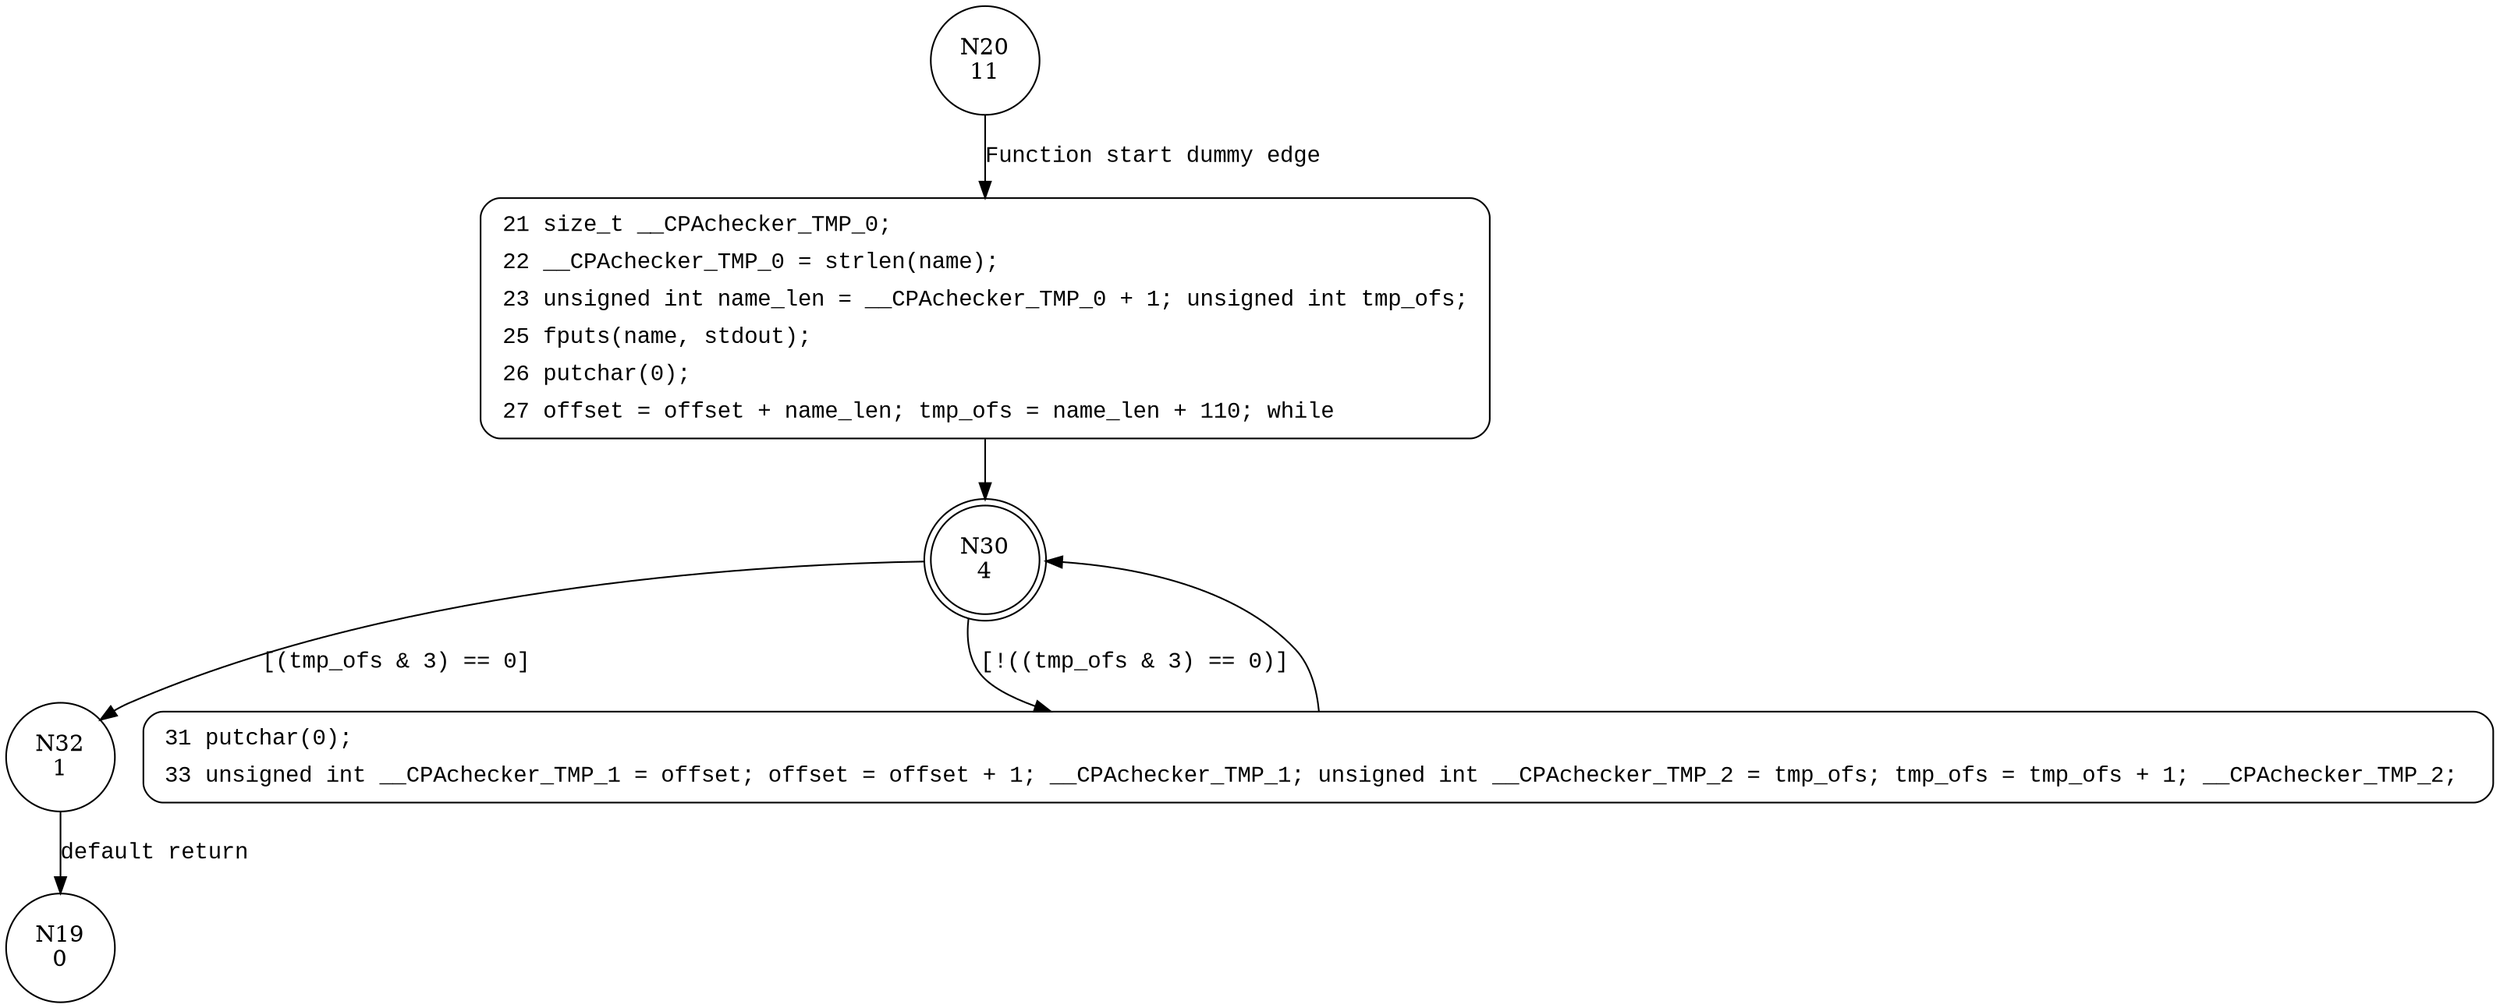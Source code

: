 digraph push_rest {
20 [shape="circle" label="N20\n11"]
21 [shape="circle" label="N21\n10"]
30 [shape="doublecircle" label="N30\n4"]
32 [shape="circle" label="N32\n1"]
31 [shape="circle" label="N31\n3"]
19 [shape="circle" label="N19\n0"]
21 [style="filled,bold" penwidth="1" fillcolor="white" fontname="Courier New" shape="Mrecord" label=<<table border="0" cellborder="0" cellpadding="3" bgcolor="white"><tr><td align="right">21</td><td align="left">size_t __CPAchecker_TMP_0;</td></tr><tr><td align="right">22</td><td align="left">__CPAchecker_TMP_0 = strlen(name);</td></tr><tr><td align="right">23</td><td align="left">unsigned int name_len = __CPAchecker_TMP_0 + 1; unsigned int tmp_ofs;</td></tr><tr><td align="right">25</td><td align="left">fputs(name, stdout);</td></tr><tr><td align="right">26</td><td align="left">putchar(0);</td></tr><tr><td align="right">27</td><td align="left">offset = offset + name_len; tmp_ofs = name_len + 110; while</td></tr></table>>]
21 -> 30[label=""]
31 [style="filled,bold" penwidth="1" fillcolor="white" fontname="Courier New" shape="Mrecord" label=<<table border="0" cellborder="0" cellpadding="3" bgcolor="white"><tr><td align="right">31</td><td align="left">putchar(0);</td></tr><tr><td align="right">33</td><td align="left">unsigned int __CPAchecker_TMP_1 = offset; offset = offset + 1; __CPAchecker_TMP_1; unsigned int __CPAchecker_TMP_2 = tmp_ofs; tmp_ofs = tmp_ofs + 1; __CPAchecker_TMP_2; </td></tr></table>>]
31 -> 30[label=""]
20 -> 21 [label="Function start dummy edge" fontname="Courier New"]
30 -> 32 [label="[(tmp_ofs & 3) == 0]" fontname="Courier New"]
30 -> 31 [label="[!((tmp_ofs & 3) == 0)]" fontname="Courier New"]
32 -> 19 [label="default return" fontname="Courier New"]
}